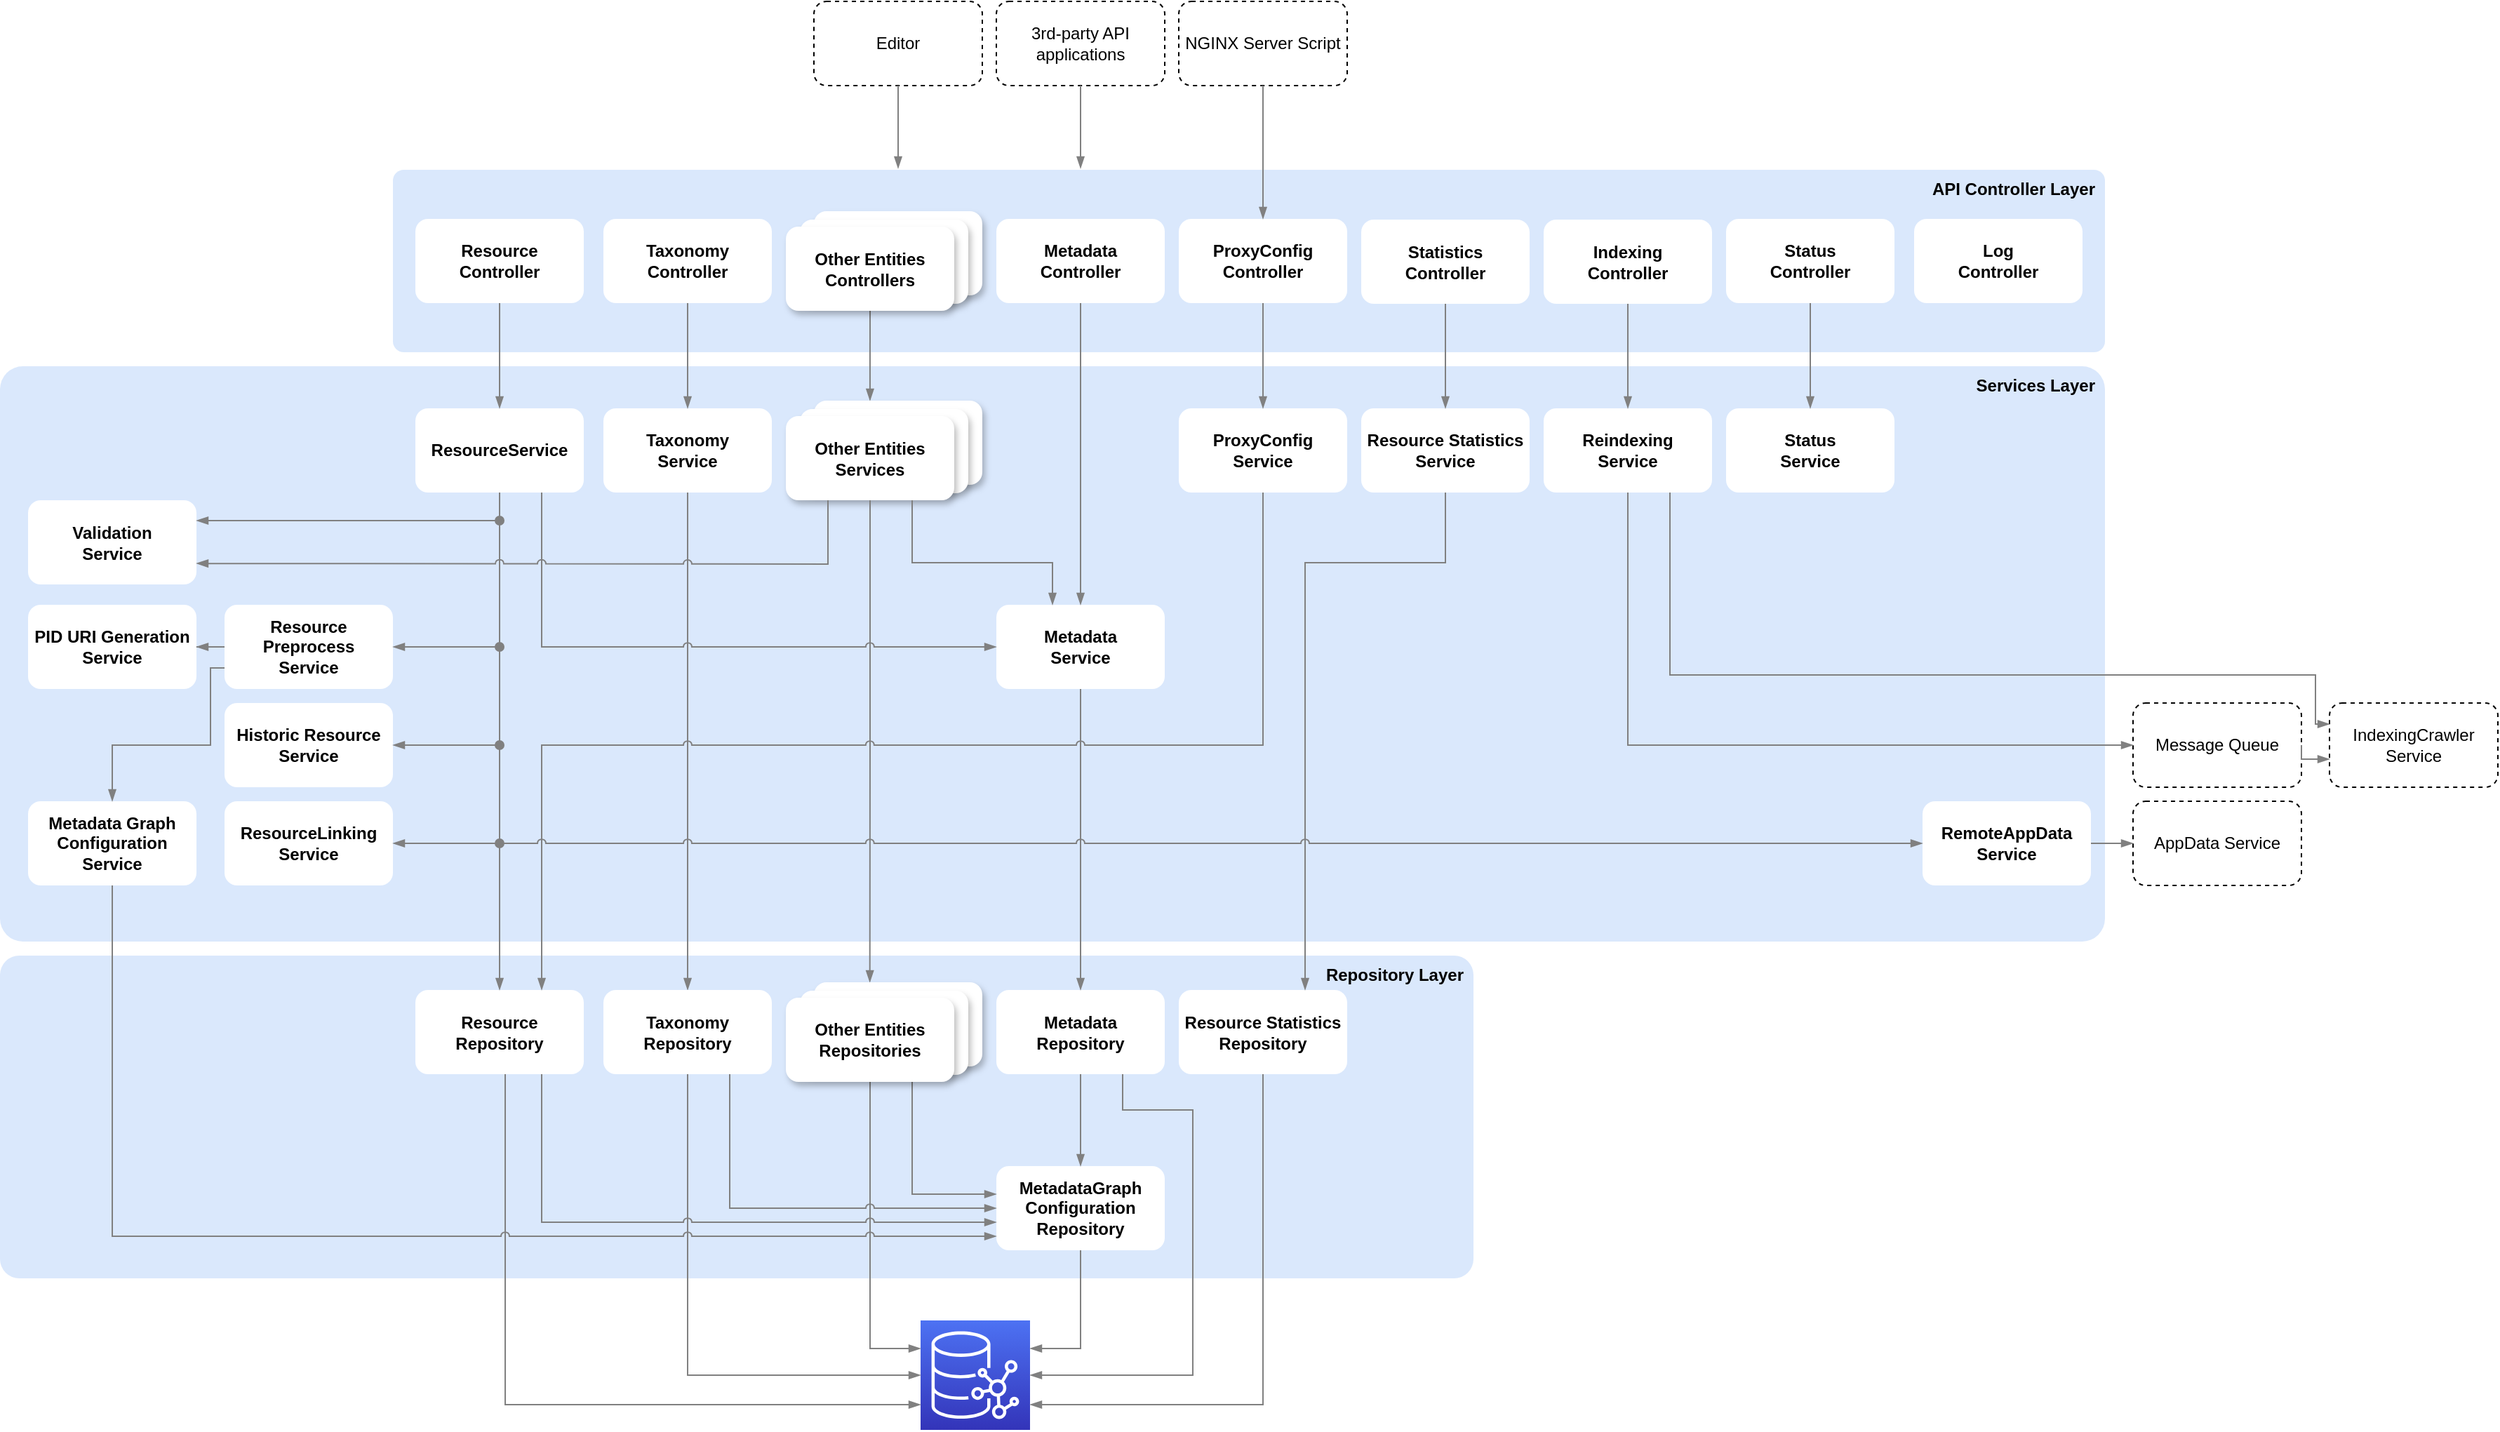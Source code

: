 <mxfile version="13.6.2" type="device"><diagram id="W5gxBKuNM4uRtxDOSXgU" name="Page-1"><mxGraphModel dx="2766" dy="626" grid="1" gridSize="10" guides="1" tooltips="1" connect="1" arrows="1" fold="1" page="1" pageScale="1" pageWidth="827" pageHeight="1169" math="0" shadow="0"><root><mxCell id="0"/><mxCell id="1" parent="0"/><mxCell id="wHxQWrBzP6xjfhHaAybc-32" value="Repository Layer" style="rounded=1;whiteSpace=wrap;html=1;arcSize=6;verticalAlign=top;align=right;spacingRight=5;fontStyle=1;fillColor=#dae8fc;strokeColor=none;" parent="1" vertex="1"><mxGeometry x="-1160" y="880" width="1050" height="230" as="geometry"/></mxCell><mxCell id="wHxQWrBzP6xjfhHaAybc-31" value="Services Layer" style="rounded=1;whiteSpace=wrap;html=1;arcSize=4;imageHeight=24;imageAspect=1;verticalAlign=top;align=right;spacingRight=5;fillColor=#dae8fc;strokeColor=none;fontStyle=1" parent="1" vertex="1"><mxGeometry x="-1160" y="460" width="1500" height="410" as="geometry"/></mxCell><mxCell id="uwGrPCqxkKltW4XEVZ5u-55" value="" style="edgeStyle=orthogonalEdgeStyle;rounded=0;orthogonalLoop=1;jettySize=auto;html=1;fontStyle=1;strokeColor=#808080;endArrow=blockThin;endFill=1;" parent="1" source="FaNQjEGcbu8Y-iy-NdNB-18" target="uwGrPCqxkKltW4XEVZ5u-48" edge="1"><mxGeometry relative="1" as="geometry"><mxPoint x="-660" y="425" as="sourcePoint"/><mxPoint x="-660" y="500" as="targetPoint"/></mxGeometry></mxCell><mxCell id="wHxQWrBzP6xjfhHaAybc-35" value="API Controller Layer" style="rounded=1;whiteSpace=wrap;html=1;arcSize=6;align=right;horizontal=1;labelPosition=center;verticalLabelPosition=middle;verticalAlign=top;spacingRight=5;strokeWidth=1;perimeterSpacing=1;fontStyle=1;fillColor=#dae8fc;strokeColor=none;" parent="1" vertex="1"><mxGeometry x="-880" y="320" width="1220" height="130" as="geometry"/></mxCell><mxCell id="b9Im2QqVBIbQ3a5Oq_5m-15" value="" style="edgeStyle=orthogonalEdgeStyle;rounded=0;orthogonalLoop=1;jettySize=auto;html=1;fontStyle=1;strokeColor=#808080;endArrow=blockThin;endFill=1;exitX=0.5;exitY=1;exitDx=0;exitDy=0;entryX=0.333;entryY=0;entryDx=0;entryDy=0;entryPerimeter=0;" parent="1" source="wHxQWrBzP6xjfhHaAybc-1" target="FaNQjEGcbu8Y-iy-NdNB-15" edge="1"><mxGeometry relative="1" as="geometry"><mxPoint x="-220" y="690" as="sourcePoint"/><mxPoint x="-670" y="480" as="targetPoint"/></mxGeometry></mxCell><mxCell id="b9Im2QqVBIbQ3a5Oq_5m-23" value="Resource&lt;br&gt;Repository" style="rounded=1;whiteSpace=wrap;html=1;fontStyle=1;strokeColor=none;" parent="1" vertex="1"><mxGeometry x="-864" y="904.5" width="120" height="60" as="geometry"/></mxCell><mxCell id="YPfA8GFhaUK3j0f9zXVu-3" value="IndexingCrawler&lt;br&gt;Service" style="rounded=1;whiteSpace=wrap;html=1;dashed=1;" parent="1" vertex="1"><mxGeometry x="500" y="700" width="120" height="60" as="geometry"/></mxCell><mxCell id="SKHVS77sl37JBuQUtSxr-8" value="Metadata&lt;br&gt;Repository" style="rounded=1;whiteSpace=wrap;html=1;fontStyle=1;strokeColor=none;" parent="1" vertex="1"><mxGeometry x="-450" y="904.5" width="120" height="60" as="geometry"/></mxCell><mxCell id="SKHVS77sl37JBuQUtSxr-9" value="MetadataGraph&lt;br&gt;Configuration&lt;br&gt;Repository" style="rounded=1;whiteSpace=wrap;html=1;fontStyle=1;strokeColor=none;" parent="1" vertex="1"><mxGeometry x="-450" y="1030" width="120" height="60" as="geometry"/></mxCell><mxCell id="SKHVS77sl37JBuQUtSxr-12" value="" style="outlineConnect=0;fontColor=#232F3E;gradientColor=#4D72F3;gradientDirection=north;fillColor=#3334B9;strokeColor=#ffffff;dashed=0;verticalLabelPosition=bottom;verticalAlign=top;align=center;html=1;fontSize=12;fontStyle=0;aspect=fixed;shape=mxgraph.aws4.resourceIcon;resIcon=mxgraph.aws4.neptune;" parent="1" vertex="1"><mxGeometry x="-504" y="1140" width="78" height="78" as="geometry"/></mxCell><mxCell id="SKHVS77sl37JBuQUtSxr-24" value="Message Queue" style="rounded=1;whiteSpace=wrap;html=1;dashed=1;" parent="1" vertex="1"><mxGeometry x="360" y="700" width="120" height="60" as="geometry"/></mxCell><mxCell id="FaNQjEGcbu8Y-iy-NdNB-8" value="Log&lt;br&gt;Controller" style="rounded=1;whiteSpace=wrap;html=1;fontStyle=1;strokeColor=none;" parent="1" vertex="1"><mxGeometry x="204" y="355" width="120" height="60" as="geometry"/></mxCell><mxCell id="FaNQjEGcbu8Y-iy-NdNB-9" value="Metadata&lt;br&gt;Controller" style="rounded=1;whiteSpace=wrap;html=1;fontStyle=1;strokeColor=none;" parent="1" vertex="1"><mxGeometry x="-450" y="355" width="120" height="60" as="geometry"/></mxCell><mxCell id="FaNQjEGcbu8Y-iy-NdNB-10" value="ProxyConfig&lt;br&gt;Controller" style="rounded=1;whiteSpace=wrap;html=1;fontStyle=1;strokeColor=none;" parent="1" vertex="1"><mxGeometry x="-320" y="355" width="120" height="60" as="geometry"/></mxCell><mxCell id="FaNQjEGcbu8Y-iy-NdNB-11" value="Statistics&lt;br&gt;Controller" style="rounded=1;whiteSpace=wrap;html=1;fontStyle=1;strokeColor=none;" parent="1" vertex="1"><mxGeometry x="-190" y="355.5" width="120" height="60" as="geometry"/></mxCell><mxCell id="FaNQjEGcbu8Y-iy-NdNB-12" value="Status&lt;br&gt;Controller" style="rounded=1;whiteSpace=wrap;html=1;fontStyle=1;strokeColor=none;" parent="1" vertex="1"><mxGeometry x="70" y="355" width="120" height="60" as="geometry"/></mxCell><mxCell id="FaNQjEGcbu8Y-iy-NdNB-13" value="Taxonomy&lt;br&gt;Controller" style="rounded=1;whiteSpace=wrap;html=1;fontStyle=1;strokeColor=none;" parent="1" vertex="1"><mxGeometry x="-730" y="355" width="120" height="60" as="geometry"/></mxCell><mxCell id="FaNQjEGcbu8Y-iy-NdNB-18" value="Taxonomy&lt;br&gt;Service" style="rounded=1;whiteSpace=wrap;html=1;fontStyle=1;strokeColor=none;" parent="1" vertex="1"><mxGeometry x="-730" y="490" width="120" height="60" as="geometry"/></mxCell><mxCell id="FaNQjEGcbu8Y-iy-NdNB-19" value="Metadata&lt;br&gt;Service" style="rounded=1;whiteSpace=wrap;html=1;fontStyle=1;strokeColor=none;" parent="1" vertex="1"><mxGeometry x="-450" y="630" width="120" height="60" as="geometry"/></mxCell><mxCell id="FaNQjEGcbu8Y-iy-NdNB-22" value="" style="group;shadow=1;strokeColor=none;comic=0;" parent="1" vertex="1" connectable="0"><mxGeometry x="-600" y="484.5" width="140" height="71" as="geometry"/></mxCell><mxCell id="FaNQjEGcbu8Y-iy-NdNB-15" value="" style="rounded=1;whiteSpace=wrap;html=1;strokeColor=none;fontStyle=1;shadow=1;" parent="FaNQjEGcbu8Y-iy-NdNB-22" vertex="1"><mxGeometry x="20" width="120" height="60" as="geometry"/></mxCell><mxCell id="FaNQjEGcbu8Y-iy-NdNB-16" value="" style="rounded=1;whiteSpace=wrap;html=1;strokeColor=none;fontStyle=1;shadow=1;" parent="FaNQjEGcbu8Y-iy-NdNB-22" vertex="1"><mxGeometry x="10" y="6" width="120" height="60" as="geometry"/></mxCell><mxCell id="FaNQjEGcbu8Y-iy-NdNB-17" value="Other Entities&lt;br&gt;Services" style="rounded=1;whiteSpace=wrap;html=1;strokeColor=none;fontStyle=1;shadow=1;" parent="FaNQjEGcbu8Y-iy-NdNB-22" vertex="1"><mxGeometry y="11" width="120" height="60" as="geometry"/></mxCell><mxCell id="FaNQjEGcbu8Y-iy-NdNB-24" value="ProxyConfig&lt;br&gt;Service" style="rounded=1;whiteSpace=wrap;html=1;fontStyle=1;strokeColor=none;" parent="1" vertex="1"><mxGeometry x="-320" y="490" width="120" height="60" as="geometry"/></mxCell><mxCell id="FaNQjEGcbu8Y-iy-NdNB-25" value="Reindexing&lt;br&gt;Service" style="rounded=1;whiteSpace=wrap;html=1;fontStyle=1;strokeColor=none;" parent="1" vertex="1"><mxGeometry x="-60" y="490" width="120" height="60" as="geometry"/></mxCell><mxCell id="FaNQjEGcbu8Y-iy-NdNB-26" value="Status&lt;br&gt;Service" style="rounded=1;whiteSpace=wrap;html=1;fontStyle=1;strokeColor=none;" parent="1" vertex="1"><mxGeometry x="70" y="490" width="120" height="60" as="geometry"/></mxCell><mxCell id="FaNQjEGcbu8Y-iy-NdNB-27" value="PID URI Generation&lt;br&gt;Service" style="rounded=1;whiteSpace=wrap;html=1;fontStyle=1;strokeColor=none;" parent="1" vertex="1"><mxGeometry x="-1140" y="630" width="120" height="60" as="geometry"/></mxCell><mxCell id="FaNQjEGcbu8Y-iy-NdNB-30" value="RemoteAppData&lt;br&gt;Service" style="rounded=1;whiteSpace=wrap;html=1;fontStyle=1;strokeColor=none;" parent="1" vertex="1"><mxGeometry x="210" y="770" width="120" height="60" as="geometry"/></mxCell><mxCell id="FaNQjEGcbu8Y-iy-NdNB-31" value="Validation&lt;br&gt;Service" style="rounded=1;whiteSpace=wrap;html=1;fontStyle=1;strokeColor=none;" parent="1" vertex="1"><mxGeometry x="-1140" y="555.5" width="120" height="60" as="geometry"/></mxCell><mxCell id="FaNQjEGcbu8Y-iy-NdNB-32" value="ResourceLinking&lt;br&gt;Service" style="rounded=1;whiteSpace=wrap;html=1;fontStyle=1;strokeColor=none;" parent="1" vertex="1"><mxGeometry x="-1000" y="770" width="120" height="60" as="geometry"/></mxCell><mxCell id="FaNQjEGcbu8Y-iy-NdNB-33" value="Resource Statistics Service" style="rounded=1;whiteSpace=wrap;html=1;fontStyle=1;strokeColor=none;" parent="1" vertex="1"><mxGeometry x="-190" y="490" width="120" height="60" as="geometry"/></mxCell><mxCell id="FaNQjEGcbu8Y-iy-NdNB-34" value="Resource&lt;br&gt;Controller" style="rounded=1;whiteSpace=wrap;html=1;fontStyle=1;strokeColor=none;" parent="1" vertex="1"><mxGeometry x="-864" y="355" width="120" height="60" as="geometry"/></mxCell><mxCell id="FaNQjEGcbu8Y-iy-NdNB-35" value="ResourceService" style="rounded=1;whiteSpace=wrap;html=1;fontStyle=1;strokeColor=none;" parent="1" vertex="1"><mxGeometry x="-864" y="490" width="120" height="60" as="geometry"/></mxCell><mxCell id="FaNQjEGcbu8Y-iy-NdNB-36" value="Historic Resource&lt;br&gt;Service" style="rounded=1;whiteSpace=wrap;html=1;fontStyle=1;strokeColor=none;" parent="1" vertex="1"><mxGeometry x="-1000" y="700" width="120" height="60" as="geometry"/></mxCell><mxCell id="FaNQjEGcbu8Y-iy-NdNB-37" value="Metadata Graph Configuration Service" style="rounded=1;whiteSpace=wrap;html=1;fontStyle=1;strokeColor=none;" parent="1" vertex="1"><mxGeometry x="-1140" y="770" width="120" height="60" as="geometry"/></mxCell><mxCell id="uwGrPCqxkKltW4XEVZ5u-1" value="Resource Preprocess&lt;br&gt;Service" style="rounded=1;whiteSpace=wrap;html=1;fontStyle=1;strokeColor=none;" parent="1" vertex="1"><mxGeometry x="-1000" y="630" width="120" height="60" as="geometry"/></mxCell><mxCell id="uwGrPCqxkKltW4XEVZ5u-8" value="Resource Statistics Repository" style="rounded=1;whiteSpace=wrap;html=1;fontStyle=1;strokeColor=none;" parent="1" vertex="1"><mxGeometry x="-320" y="904.5" width="120" height="60" as="geometry"/></mxCell><mxCell id="uwGrPCqxkKltW4XEVZ5u-12" value="" style="edgeStyle=orthogonalEdgeStyle;rounded=0;orthogonalLoop=1;jettySize=auto;html=1;fontStyle=1;strokeColor=#808080;endArrow=blockThin;endFill=1;exitX=0.5;exitY=1;exitDx=0;exitDy=0;entryX=0.332;entryY=0;entryDx=0;entryDy=0;entryPerimeter=0;" parent="1" source="FaNQjEGcbu8Y-iy-NdNB-17" target="uwGrPCqxkKltW4XEVZ5u-5" edge="1"><mxGeometry relative="1" as="geometry"><mxPoint x="-520" y="440.5" as="sourcePoint"/><mxPoint x="-540" y="890" as="targetPoint"/></mxGeometry></mxCell><mxCell id="uwGrPCqxkKltW4XEVZ5u-13" value="3rd-party API applications" style="rounded=1;whiteSpace=wrap;html=1;dashed=1;" parent="1" vertex="1"><mxGeometry x="-450" y="200" width="120" height="60" as="geometry"/></mxCell><mxCell id="uwGrPCqxkKltW4XEVZ5u-15" value="" style="edgeStyle=orthogonalEdgeStyle;rounded=0;orthogonalLoop=1;jettySize=auto;html=1;fontStyle=1;strokeColor=#808080;endArrow=blockThin;endFill=1;" parent="1" source="FaNQjEGcbu8Y-iy-NdNB-9" target="FaNQjEGcbu8Y-iy-NdNB-19" edge="1"><mxGeometry relative="1" as="geometry"><mxPoint x="-260" y="270.0" as="sourcePoint"/><mxPoint x="-260" y="329" as="targetPoint"/></mxGeometry></mxCell><mxCell id="uwGrPCqxkKltW4XEVZ5u-16" value="" style="edgeStyle=orthogonalEdgeStyle;rounded=0;orthogonalLoop=1;jettySize=auto;html=1;fontStyle=1;strokeColor=#808080;endArrow=blockThin;endFill=1;" parent="1" source="FaNQjEGcbu8Y-iy-NdNB-10" target="FaNQjEGcbu8Y-iy-NdNB-24" edge="1"><mxGeometry relative="1" as="geometry"><mxPoint x="-250" y="280.0" as="sourcePoint"/><mxPoint x="-250" y="339" as="targetPoint"/></mxGeometry></mxCell><mxCell id="uwGrPCqxkKltW4XEVZ5u-19" value="" style="edgeStyle=orthogonalEdgeStyle;rounded=0;orthogonalLoop=1;jettySize=auto;html=1;fontStyle=1;strokeColor=#808080;endArrow=blockThin;endFill=1;" parent="1" source="FaNQjEGcbu8Y-iy-NdNB-19" target="SKHVS77sl37JBuQUtSxr-8" edge="1"><mxGeometry relative="1" as="geometry"><mxPoint x="-380" y="425.0" as="sourcePoint"/><mxPoint x="-380" y="670.0" as="targetPoint"/></mxGeometry></mxCell><mxCell id="uwGrPCqxkKltW4XEVZ5u-20" value="AppData Service" style="rounded=1;whiteSpace=wrap;html=1;dashed=1;" parent="1" vertex="1"><mxGeometry x="360" y="770" width="120" height="60" as="geometry"/></mxCell><mxCell id="uwGrPCqxkKltW4XEVZ5u-21" value="" style="edgeStyle=orthogonalEdgeStyle;rounded=0;orthogonalLoop=1;jettySize=auto;html=1;fontStyle=1;strokeColor=#808080;endArrow=blockThin;endFill=1;startArrow=oval;startFill=1;" parent="1" target="uwGrPCqxkKltW4XEVZ5u-1" edge="1"><mxGeometry relative="1" as="geometry"><mxPoint x="-804" y="660" as="sourcePoint"/><mxPoint x="-660" y="670" as="targetPoint"/><Array as="points"><mxPoint x="-804" y="660"/></Array></mxGeometry></mxCell><mxCell id="uwGrPCqxkKltW4XEVZ5u-22" value="" style="edgeStyle=orthogonalEdgeStyle;rounded=0;orthogonalLoop=1;jettySize=auto;html=1;fontStyle=1;strokeColor=#808080;endArrow=blockThin;endFill=1;startArrow=oval;startFill=1;" parent="1" target="FaNQjEGcbu8Y-iy-NdNB-36" edge="1"><mxGeometry relative="1" as="geometry"><mxPoint x="-804" y="730" as="sourcePoint"/><mxPoint x="-870" y="605" as="targetPoint"/><Array as="points"><mxPoint x="-804" y="730"/></Array></mxGeometry></mxCell><mxCell id="uwGrPCqxkKltW4XEVZ5u-23" value="" style="edgeStyle=orthogonalEdgeStyle;rounded=0;orthogonalLoop=1;jettySize=auto;html=1;fontStyle=1;strokeColor=#808080;endArrow=blockThin;endFill=1;exitX=0.5;exitY=1;exitDx=0;exitDy=0;" parent="1" source="FaNQjEGcbu8Y-iy-NdNB-35" target="FaNQjEGcbu8Y-iy-NdNB-32" edge="1"><mxGeometry relative="1" as="geometry"><mxPoint x="-784" y="570" as="sourcePoint"/><mxPoint x="-860" y="615" as="targetPoint"/><Array as="points"><mxPoint x="-804" y="800"/></Array></mxGeometry></mxCell><mxCell id="uwGrPCqxkKltW4XEVZ5u-25" value="" style="edgeStyle=orthogonalEdgeStyle;rounded=0;orthogonalLoop=1;jettySize=auto;html=1;fontStyle=1;strokeColor=#808080;endArrow=blockThin;endFill=1;entryX=1;entryY=0.5;entryDx=0;entryDy=0;" parent="1" source="uwGrPCqxkKltW4XEVZ5u-1" target="FaNQjEGcbu8Y-iy-NdNB-27" edge="1"><mxGeometry relative="1" as="geometry"><mxPoint x="-794" y="560" as="sourcePoint"/><mxPoint x="-870" y="760" as="targetPoint"/><Array as="points"/></mxGeometry></mxCell><mxCell id="uwGrPCqxkKltW4XEVZ5u-27" value="" style="edgeStyle=orthogonalEdgeStyle;rounded=0;orthogonalLoop=1;jettySize=auto;html=1;fontStyle=1;strokeColor=#808080;endArrow=blockThin;endFill=1;startArrow=oval;startFill=1;" parent="1" edge="1"><mxGeometry relative="1" as="geometry"><mxPoint x="-804" y="570" as="sourcePoint"/><mxPoint x="-1020" y="570" as="targetPoint"/><Array as="points"><mxPoint x="-804" y="570"/></Array></mxGeometry></mxCell><mxCell id="uwGrPCqxkKltW4XEVZ5u-18" value="" style="edgeStyle=orthogonalEdgeStyle;rounded=0;orthogonalLoop=1;jettySize=auto;html=1;fontStyle=1;strokeColor=#808080;endArrow=blockThin;endFill=1;jumpStyle=arc;jumpSize=5;exitX=0;exitY=0.75;exitDx=0;exitDy=0;" parent="1" source="uwGrPCqxkKltW4XEVZ5u-1" target="FaNQjEGcbu8Y-iy-NdNB-37" edge="1"><mxGeometry relative="1" as="geometry"><mxPoint x="-380" y="425.0" as="sourcePoint"/><mxPoint x="-380" y="670.0" as="targetPoint"/><Array as="points"><mxPoint x="-1010" y="675"/><mxPoint x="-1010" y="730"/></Array></mxGeometry></mxCell><mxCell id="uwGrPCqxkKltW4XEVZ5u-30" value="" style="edgeStyle=orthogonalEdgeStyle;rounded=0;orthogonalLoop=1;jettySize=auto;html=1;fontStyle=1;strokeColor=#808080;endArrow=blockThin;endFill=1;jumpStyle=arc;exitX=0.75;exitY=1;exitDx=0;exitDy=0;" parent="1" source="uwGrPCqxkKltW4XEVZ5u-7" target="SKHVS77sl37JBuQUtSxr-9" edge="1"><mxGeometry relative="1" as="geometry"><mxPoint x="-660" y="730" as="sourcePoint"/><mxPoint x="-494" y="1055" as="targetPoint"/><Array as="points"><mxPoint x="-510" y="1050"/></Array></mxGeometry></mxCell><mxCell id="uwGrPCqxkKltW4XEVZ5u-32" value="" style="edgeStyle=orthogonalEdgeStyle;rounded=0;orthogonalLoop=1;jettySize=auto;html=1;fontStyle=1;strokeColor=#808080;endArrow=blockThin;endFill=1;jumpStyle=arc;entryX=0.5;entryY=0;entryDx=0;entryDy=0;exitX=0.5;exitY=1;exitDx=0;exitDy=0;" parent="1" source="SKHVS77sl37JBuQUtSxr-8" target="SKHVS77sl37JBuQUtSxr-9" edge="1"><mxGeometry relative="1" as="geometry"><mxPoint x="-530" y="980" as="sourcePoint"/><mxPoint x="-494" y="1055" as="targetPoint"/><Array as="points"><mxPoint x="-390" y="980"/><mxPoint x="-390" y="980"/></Array></mxGeometry></mxCell><mxCell id="uwGrPCqxkKltW4XEVZ5u-33" value="" style="edgeStyle=orthogonalEdgeStyle;rounded=0;orthogonalLoop=1;jettySize=auto;html=1;fontStyle=1;strokeColor=#808080;endArrow=blockThin;endFill=1;jumpStyle=none;entryX=0.5;entryY=0;entryDx=0;entryDy=0;" parent="1" target="b9Im2QqVBIbQ3a5Oq_5m-23" edge="1"><mxGeometry relative="1" as="geometry"><mxPoint x="-804" y="800" as="sourcePoint"/><mxPoint x="-494" y="1070" as="targetPoint"/><Array as="points"><mxPoint x="-804" y="810"/><mxPoint x="-804" y="810"/></Array></mxGeometry></mxCell><mxCell id="uwGrPCqxkKltW4XEVZ5u-35" value="" style="edgeStyle=orthogonalEdgeStyle;rounded=0;orthogonalLoop=1;jettySize=auto;html=1;fontStyle=1;strokeColor=#808080;endArrow=blockThin;endFill=1;exitX=0.5;exitY=1;exitDx=0;exitDy=0;entryX=0;entryY=0.5;entryDx=0;entryDy=0;" parent="1" source="FaNQjEGcbu8Y-iy-NdNB-25" target="SKHVS77sl37JBuQUtSxr-24" edge="1"><mxGeometry relative="1" as="geometry"><mxPoint x="-380" y="425" as="sourcePoint"/><mxPoint x="-380" y="670" as="targetPoint"/></mxGeometry></mxCell><mxCell id="uwGrPCqxkKltW4XEVZ5u-36" value="" style="edgeStyle=orthogonalEdgeStyle;rounded=0;orthogonalLoop=1;jettySize=auto;html=1;fontStyle=1;strokeColor=#808080;endArrow=blockThin;endFill=1;exitX=0.75;exitY=1;exitDx=0;exitDy=0;entryX=0;entryY=0.25;entryDx=0;entryDy=0;" parent="1" source="FaNQjEGcbu8Y-iy-NdNB-25" target="YPfA8GFhaUK3j0f9zXVu-3" edge="1"><mxGeometry relative="1" as="geometry"><mxPoint x="-370" y="435" as="sourcePoint"/><mxPoint x="-370" y="680" as="targetPoint"/><Array as="points"><mxPoint x="30" y="680"/><mxPoint x="490" y="680"/><mxPoint x="490" y="715"/></Array></mxGeometry></mxCell><mxCell id="uwGrPCqxkKltW4XEVZ5u-37" value="" style="edgeStyle=orthogonalEdgeStyle;rounded=0;orthogonalLoop=1;jettySize=auto;html=1;fontStyle=1;strokeColor=#808080;endArrow=blockThin;endFill=1;exitX=1;exitY=0.5;exitDx=0;exitDy=0;" parent="1" source="SKHVS77sl37JBuQUtSxr-24" target="YPfA8GFhaUK3j0f9zXVu-3" edge="1"><mxGeometry relative="1" as="geometry"><mxPoint x="-120" y="560.0" as="sourcePoint"/><mxPoint x="390" y="760" as="targetPoint"/><Array as="points"><mxPoint x="500" y="740"/></Array></mxGeometry></mxCell><mxCell id="uwGrPCqxkKltW4XEVZ5u-38" value="" style="edgeStyle=orthogonalEdgeStyle;rounded=0;orthogonalLoop=1;jettySize=auto;html=1;fontStyle=1;strokeColor=#808080;endArrow=blockThin;endFill=1;exitX=1;exitY=0.5;exitDx=0;exitDy=0;" parent="1" source="FaNQjEGcbu8Y-iy-NdNB-30" target="uwGrPCqxkKltW4XEVZ5u-20" edge="1"><mxGeometry relative="1" as="geometry"><mxPoint x="510" y="760" as="sourcePoint"/><mxPoint x="570" y="760" as="targetPoint"/></mxGeometry></mxCell><mxCell id="uwGrPCqxkKltW4XEVZ5u-40" value="" style="edgeStyle=orthogonalEdgeStyle;rounded=0;orthogonalLoop=1;jettySize=auto;html=1;fontStyle=1;strokeColor=#808080;endArrow=blockThin;endFill=1;exitX=0.75;exitY=1;exitDx=0;exitDy=0;" parent="1" source="FaNQjEGcbu8Y-iy-NdNB-17" edge="1"><mxGeometry relative="1" as="geometry"><mxPoint x="-380" y="425" as="sourcePoint"/><mxPoint x="-410" y="630" as="targetPoint"/><Array as="points"><mxPoint x="-510" y="600"/><mxPoint x="-410" y="600"/></Array></mxGeometry></mxCell><mxCell id="uwGrPCqxkKltW4XEVZ5u-41" value="" style="edgeStyle=orthogonalEdgeStyle;rounded=0;orthogonalLoop=1;jettySize=auto;html=1;fontStyle=1;strokeColor=#808080;endArrow=blockThin;endFill=1;exitX=0.75;exitY=1;exitDx=0;exitDy=0;jumpStyle=arc;" parent="1" source="FaNQjEGcbu8Y-iy-NdNB-35" target="FaNQjEGcbu8Y-iy-NdNB-19" edge="1"><mxGeometry relative="1" as="geometry"><mxPoint x="-500" y="565.5" as="sourcePoint"/><mxPoint x="-430" y="650" as="targetPoint"/><Array as="points"><mxPoint x="-774" y="660"/></Array></mxGeometry></mxCell><mxCell id="uwGrPCqxkKltW4XEVZ5u-42" value="" style="edgeStyle=orthogonalEdgeStyle;rounded=0;orthogonalLoop=1;jettySize=auto;html=1;fontStyle=1;strokeColor=#808080;endArrow=blockThin;endFill=1;" parent="1" source="FaNQjEGcbu8Y-iy-NdNB-7" target="FaNQjEGcbu8Y-iy-NdNB-25" edge="1"><mxGeometry relative="1" as="geometry"><mxPoint x="-250" y="425.0" as="sourcePoint"/><mxPoint x="-250" y="500.0" as="targetPoint"/></mxGeometry></mxCell><mxCell id="uwGrPCqxkKltW4XEVZ5u-43" value="" style="edgeStyle=orthogonalEdgeStyle;rounded=0;orthogonalLoop=1;jettySize=auto;html=1;fontStyle=1;strokeColor=#808080;endArrow=blockThin;endFill=1;" parent="1" source="FaNQjEGcbu8Y-iy-NdNB-11" target="FaNQjEGcbu8Y-iy-NdNB-33" edge="1"><mxGeometry relative="1" as="geometry"><mxPoint x="-240" y="435.0" as="sourcePoint"/><mxPoint x="-240" y="510.0" as="targetPoint"/><Array as="points"/></mxGeometry></mxCell><mxCell id="uwGrPCqxkKltW4XEVZ5u-44" value="" style="edgeStyle=orthogonalEdgeStyle;rounded=0;orthogonalLoop=1;jettySize=auto;html=1;fontStyle=1;strokeColor=#808080;endArrow=blockThin;endFill=1;" parent="1" source="FaNQjEGcbu8Y-iy-NdNB-12" target="FaNQjEGcbu8Y-iy-NdNB-26" edge="1"><mxGeometry relative="1" as="geometry"><mxPoint x="-230" y="445.0" as="sourcePoint"/><mxPoint x="-230" y="520.0" as="targetPoint"/><Array as="points"/></mxGeometry></mxCell><mxCell id="uwGrPCqxkKltW4XEVZ5u-46" value="" style="edgeStyle=orthogonalEdgeStyle;rounded=0;orthogonalLoop=1;jettySize=auto;html=1;fontStyle=1;strokeColor=#808080;endArrow=blockThin;endFill=1;" parent="1" source="FaNQjEGcbu8Y-iy-NdNB-34" target="FaNQjEGcbu8Y-iy-NdNB-35" edge="1"><mxGeometry relative="1" as="geometry"><mxPoint x="-530" y="430.5" as="sourcePoint"/><mxPoint x="-530.04" y="494.5" as="targetPoint"/></mxGeometry></mxCell><mxCell id="uwGrPCqxkKltW4XEVZ5u-47" value="" style="edgeStyle=orthogonalEdgeStyle;rounded=0;orthogonalLoop=1;jettySize=auto;html=1;fontStyle=1;strokeColor=#808080;endArrow=blockThin;endFill=1;" parent="1" source="FaNQjEGcbu8Y-iy-NdNB-13" target="FaNQjEGcbu8Y-iy-NdNB-18" edge="1"><mxGeometry relative="1" as="geometry"><mxPoint x="-520" y="440.5" as="sourcePoint"/><mxPoint x="-520.04" y="504.5" as="targetPoint"/></mxGeometry></mxCell><mxCell id="uwGrPCqxkKltW4XEVZ5u-48" value="Taxonomy&lt;br&gt;Repository" style="rounded=1;whiteSpace=wrap;html=1;fontStyle=1;strokeColor=none;" parent="1" vertex="1"><mxGeometry x="-730" y="904.5" width="120" height="60" as="geometry"/></mxCell><mxCell id="uwGrPCqxkKltW4XEVZ5u-51" value="" style="edgeStyle=orthogonalEdgeStyle;rounded=0;orthogonalLoop=1;jettySize=auto;html=1;fontStyle=1;strokeColor=#808080;endArrow=blockThin;endFill=1;exitX=0.25;exitY=1;exitDx=0;exitDy=0;entryX=1;entryY=0.75;entryDx=0;entryDy=0;jumpStyle=arc;" parent="1" source="FaNQjEGcbu8Y-iy-NdNB-17" target="FaNQjEGcbu8Y-iy-NdNB-31" edge="1"><mxGeometry relative="1" as="geometry"><mxPoint x="-794.0" y="560" as="sourcePoint"/><mxPoint x="-1080" y="565.5" as="targetPoint"/><Array as="points"><mxPoint x="-570" y="601"/><mxPoint x="-970" y="601"/></Array></mxGeometry></mxCell><mxCell id="uwGrPCqxkKltW4XEVZ5u-54" value="" style="edgeStyle=orthogonalEdgeStyle;rounded=0;orthogonalLoop=1;jettySize=auto;html=1;fontStyle=1;strokeColor=#808080;endArrow=blockThin;endFill=1;exitX=0.5;exitY=1;exitDx=0;exitDy=0;jumpStyle=arc;" parent="1" source="FaNQjEGcbu8Y-iy-NdNB-33" target="uwGrPCqxkKltW4XEVZ5u-8" edge="1"><mxGeometry relative="1" as="geometry"><mxPoint x="10" y="425" as="sourcePoint"/><mxPoint x="10" y="500" as="targetPoint"/><Array as="points"><mxPoint x="-130" y="600"/><mxPoint x="-230" y="600"/></Array></mxGeometry></mxCell><mxCell id="uwGrPCqxkKltW4XEVZ5u-57" value="NGINX Server Script" style="rounded=1;whiteSpace=wrap;html=1;dashed=1;" parent="1" vertex="1"><mxGeometry x="-320" y="200" width="120" height="60" as="geometry"/></mxCell><mxCell id="uwGrPCqxkKltW4XEVZ5u-59" value="" style="edgeStyle=orthogonalEdgeStyle;rounded=0;orthogonalLoop=1;jettySize=auto;html=1;fontStyle=1;strokeColor=#808080;endArrow=blockThin;endFill=1;" parent="1" source="uwGrPCqxkKltW4XEVZ5u-57" target="FaNQjEGcbu8Y-iy-NdNB-10" edge="1"><mxGeometry relative="1" as="geometry"><mxPoint x="-250" y="425" as="sourcePoint"/><mxPoint x="-250" y="500" as="targetPoint"/></mxGeometry></mxCell><mxCell id="uwGrPCqxkKltW4XEVZ5u-60" value="" style="edgeStyle=orthogonalEdgeStyle;rounded=0;orthogonalLoop=1;jettySize=auto;html=1;fontStyle=1;strokeColor=#808080;endArrow=blockThin;endFill=1;" parent="1" source="uwGrPCqxkKltW4XEVZ5u-13" target="wHxQWrBzP6xjfhHaAybc-35" edge="1"><mxGeometry relative="1" as="geometry"><mxPoint x="-250" y="270" as="sourcePoint"/><mxPoint x="-250" y="365" as="targetPoint"/><Array as="points"><mxPoint x="-390" y="310"/><mxPoint x="-390" y="310"/></Array></mxGeometry></mxCell><mxCell id="uwGrPCqxkKltW4XEVZ5u-61" value="" style="edgeStyle=orthogonalEdgeStyle;rounded=0;orthogonalLoop=1;jettySize=auto;html=1;fontStyle=1;strokeColor=#808080;endArrow=blockThin;endFill=1;jumpStyle=arc;" parent="1" source="b9Im2QqVBIbQ3a5Oq_5m-23" target="SKHVS77sl37JBuQUtSxr-12" edge="1"><mxGeometry relative="1" as="geometry"><mxPoint x="-630" y="974.5" as="sourcePoint"/><mxPoint x="-510" y="1200" as="targetPoint"/><Array as="points"><mxPoint x="-800" y="1200"/></Array></mxGeometry></mxCell><mxCell id="uwGrPCqxkKltW4XEVZ5u-62" value="" style="edgeStyle=orthogonalEdgeStyle;rounded=0;orthogonalLoop=1;jettySize=auto;html=1;fontStyle=1;strokeColor=#808080;endArrow=blockThin;endFill=1;jumpStyle=arc;exitX=0.5;exitY=1;exitDx=0;exitDy=0;" parent="1" source="uwGrPCqxkKltW4XEVZ5u-48" target="SKHVS77sl37JBuQUtSxr-12" edge="1"><mxGeometry relative="1" as="geometry"><mxPoint x="-620" y="984.5" as="sourcePoint"/><mxPoint x="-510" y="1240" as="targetPoint"/><Array as="points"><mxPoint x="-670" y="1179"/></Array></mxGeometry></mxCell><mxCell id="uwGrPCqxkKltW4XEVZ5u-63" value="" style="edgeStyle=orthogonalEdgeStyle;rounded=0;orthogonalLoop=1;jettySize=auto;html=1;fontStyle=1;strokeColor=#808080;endArrow=blockThin;endFill=1;jumpStyle=arc;exitX=0.5;exitY=1;exitDx=0;exitDy=0;" parent="1" source="uwGrPCqxkKltW4XEVZ5u-7" target="SKHVS77sl37JBuQUtSxr-12" edge="1"><mxGeometry relative="1" as="geometry"><mxPoint x="-610" y="994.5" as="sourcePoint"/><mxPoint x="-510" y="1160" as="targetPoint"/><Array as="points"><mxPoint x="-540" y="1160"/></Array></mxGeometry></mxCell><mxCell id="uwGrPCqxkKltW4XEVZ5u-64" value="" style="edgeStyle=orthogonalEdgeStyle;rounded=0;orthogonalLoop=1;jettySize=auto;html=1;fontStyle=1;strokeColor=#808080;endArrow=blockThin;endFill=1;jumpStyle=arc;exitX=0.5;exitY=1;exitDx=0;exitDy=0;" parent="1" source="uwGrPCqxkKltW4XEVZ5u-8" target="SKHVS77sl37JBuQUtSxr-12" edge="1"><mxGeometry relative="1" as="geometry"><mxPoint x="-600" y="1004.5" as="sourcePoint"/><mxPoint x="-420" y="1200" as="targetPoint"/><Array as="points"><mxPoint x="-260" y="1200"/></Array></mxGeometry></mxCell><mxCell id="uwGrPCqxkKltW4XEVZ5u-65" value="" style="edgeStyle=orthogonalEdgeStyle;rounded=0;orthogonalLoop=1;jettySize=auto;html=1;fontStyle=1;strokeColor=#808080;endArrow=blockThin;endFill=1;jumpStyle=arc;exitX=0.5;exitY=1;exitDx=0;exitDy=0;" parent="1" source="SKHVS77sl37JBuQUtSxr-9" target="SKHVS77sl37JBuQUtSxr-12" edge="1"><mxGeometry relative="1" as="geometry"><mxPoint x="-590" y="1014.5" as="sourcePoint"/><mxPoint x="-420" y="1160" as="targetPoint"/><Array as="points"><mxPoint x="-390" y="1160"/></Array></mxGeometry></mxCell><mxCell id="uwGrPCqxkKltW4XEVZ5u-66" value="" style="edgeStyle=orthogonalEdgeStyle;rounded=0;orthogonalLoop=1;jettySize=auto;html=1;fontStyle=1;strokeColor=#808080;endArrow=blockThin;endFill=1;jumpStyle=arc;exitX=0.75;exitY=1;exitDx=0;exitDy=0;" parent="1" source="SKHVS77sl37JBuQUtSxr-8" target="SKHVS77sl37JBuQUtSxr-12" edge="1"><mxGeometry relative="1" as="geometry"><mxPoint x="-580" y="1024.5" as="sourcePoint"/><mxPoint x="-390" y="1120" as="targetPoint"/><Array as="points"><mxPoint x="-360" y="990"/><mxPoint x="-310" y="990"/><mxPoint x="-310" y="1179"/></Array></mxGeometry></mxCell><mxCell id="uwGrPCqxkKltW4XEVZ5u-68" value="Editor" style="rounded=1;whiteSpace=wrap;html=1;dashed=1;" parent="1" vertex="1"><mxGeometry x="-580" y="200" width="120" height="60" as="geometry"/></mxCell><mxCell id="uwGrPCqxkKltW4XEVZ5u-69" value="" style="edgeStyle=orthogonalEdgeStyle;rounded=0;orthogonalLoop=1;jettySize=auto;html=1;fontStyle=1;strokeColor=#808080;endArrow=blockThin;endFill=1;" parent="1" source="uwGrPCqxkKltW4XEVZ5u-68" target="wHxQWrBzP6xjfhHaAybc-35" edge="1"><mxGeometry relative="1" as="geometry"><mxPoint x="-380" y="270.0" as="sourcePoint"/><mxPoint x="-380" y="329" as="targetPoint"/><Array as="points"><mxPoint x="-520" y="310"/><mxPoint x="-520" y="310"/></Array></mxGeometry></mxCell><mxCell id="FaNQjEGcbu8Y-iy-NdNB-7" value="Indexing&lt;br&gt;Controller" style="rounded=1;whiteSpace=wrap;html=1;fontStyle=1;strokeColor=none;" parent="1" vertex="1"><mxGeometry x="-60" y="355.5" width="120" height="60" as="geometry"/></mxCell><mxCell id="uwGrPCqxkKltW4XEVZ5u-34" value="" style="edgeStyle=orthogonalEdgeStyle;rounded=0;orthogonalLoop=1;jettySize=auto;html=1;fontStyle=1;strokeColor=#808080;endArrow=blockThin;endFill=1;exitX=0.5;exitY=1;exitDx=0;exitDy=0;entryX=0.75;entryY=0;entryDx=0;entryDy=0;jumpStyle=arc;" parent="1" source="FaNQjEGcbu8Y-iy-NdNB-24" target="b9Im2QqVBIbQ3a5Oq_5m-23" edge="1"><mxGeometry relative="1" as="geometry"><mxPoint x="-380" y="730" as="sourcePoint"/><mxPoint x="-380" y="914.5" as="targetPoint"/><Array as="points"><mxPoint x="-260" y="730"/><mxPoint x="-774" y="730"/></Array></mxGeometry></mxCell><mxCell id="uwGrPCqxkKltW4XEVZ5u-45" value="" style="edgeStyle=orthogonalEdgeStyle;rounded=0;orthogonalLoop=1;jettySize=auto;html=1;fontStyle=1;strokeColor=#808080;endArrow=blockThin;endFill=1;startArrow=oval;startFill=1;jumpStyle=arc;" parent="1" target="FaNQjEGcbu8Y-iy-NdNB-30" edge="1"><mxGeometry relative="1" as="geometry"><mxPoint x="-804" y="800" as="sourcePoint"/><mxPoint x="-220" y="530.0" as="targetPoint"/><Array as="points"><mxPoint x="-804" y="800"/></Array></mxGeometry></mxCell><mxCell id="uwGrPCqxkKltW4XEVZ5u-28" value="" style="edgeStyle=orthogonalEdgeStyle;rounded=0;orthogonalLoop=1;jettySize=auto;html=1;fontStyle=1;strokeColor=#808080;endArrow=blockThin;endFill=1;jumpStyle=arc;" parent="1" source="FaNQjEGcbu8Y-iy-NdNB-37" target="SKHVS77sl37JBuQUtSxr-9" edge="1"><mxGeometry relative="1" as="geometry"><mxPoint x="-870" y="635" as="sourcePoint"/><mxPoint x="-660" y="670" as="targetPoint"/><Array as="points"><mxPoint x="-1080" y="1080"/></Array></mxGeometry></mxCell><mxCell id="uwGrPCqxkKltW4XEVZ5u-29" value="" style="edgeStyle=orthogonalEdgeStyle;rounded=0;orthogonalLoop=1;jettySize=auto;html=1;fontStyle=1;strokeColor=#808080;endArrow=blockThin;endFill=1;jumpStyle=arc;exitX=0.75;exitY=1;exitDx=0;exitDy=0;" parent="1" source="b9Im2QqVBIbQ3a5Oq_5m-23" target="SKHVS77sl37JBuQUtSxr-9" edge="1"><mxGeometry relative="1" as="geometry"><mxPoint x="-660" y="730" as="sourcePoint"/><mxPoint x="-523" y="1070" as="targetPoint"/><Array as="points"><mxPoint x="-774" y="1070"/></Array></mxGeometry></mxCell><mxCell id="uwGrPCqxkKltW4XEVZ5u-56" value="" style="edgeStyle=orthogonalEdgeStyle;rounded=0;orthogonalLoop=1;jettySize=auto;html=1;fontStyle=1;strokeColor=#808080;endArrow=blockThin;endFill=1;jumpStyle=arc;exitX=0.75;exitY=1;exitDx=0;exitDy=0;" parent="1" source="uwGrPCqxkKltW4XEVZ5u-48" target="SKHVS77sl37JBuQUtSxr-9" edge="1"><mxGeometry relative="1" as="geometry"><mxPoint x="-764" y="974.5" as="sourcePoint"/><mxPoint x="-440" y="1085" as="targetPoint"/><Array as="points"><mxPoint x="-640" y="1060"/></Array></mxGeometry></mxCell><mxCell id="FaNQjEGcbu8Y-iy-NdNB-5" value="" style="rounded=1;whiteSpace=wrap;html=1;strokeColor=none;fontStyle=1;shadow=1;" parent="1" vertex="1"><mxGeometry x="-580" y="349.5" width="120" height="60" as="geometry"/></mxCell><mxCell id="FaNQjEGcbu8Y-iy-NdNB-4" value="" style="rounded=1;whiteSpace=wrap;html=1;strokeColor=none;fontStyle=1;shadow=1;" parent="1" vertex="1"><mxGeometry x="-590" y="355.5" width="120" height="60" as="geometry"/></mxCell><mxCell id="wHxQWrBzP6xjfhHaAybc-1" value="Other Entities&lt;br&gt;Controllers" style="rounded=1;whiteSpace=wrap;html=1;strokeColor=none;fontStyle=1;shadow=1;" parent="1" vertex="1"><mxGeometry x="-600" y="360.5" width="120" height="60" as="geometry"/></mxCell><mxCell id="uwGrPCqxkKltW4XEVZ5u-3" value="" style="group;shadow=1;strokeColor=none;" parent="1" vertex="1" connectable="0"><mxGeometry x="-600" y="899" width="140" height="71" as="geometry"/></mxCell><mxCell id="uwGrPCqxkKltW4XEVZ5u-4" value="" style="group" parent="uwGrPCqxkKltW4XEVZ5u-3" vertex="1" connectable="0"><mxGeometry width="140" height="71" as="geometry"/></mxCell><mxCell id="uwGrPCqxkKltW4XEVZ5u-5" value="" style="rounded=1;whiteSpace=wrap;html=1;strokeColor=none;fontStyle=1;shadow=1;" parent="uwGrPCqxkKltW4XEVZ5u-4" vertex="1"><mxGeometry x="20" width="120" height="60" as="geometry"/></mxCell><mxCell id="uwGrPCqxkKltW4XEVZ5u-6" value="" style="rounded=1;whiteSpace=wrap;html=1;strokeColor=none;fontStyle=1;shadow=1;" parent="uwGrPCqxkKltW4XEVZ5u-4" vertex="1"><mxGeometry x="10" y="6" width="120" height="60" as="geometry"/></mxCell><mxCell id="uwGrPCqxkKltW4XEVZ5u-7" value="Other Entities&lt;br&gt;Repositories" style="rounded=1;whiteSpace=wrap;html=1;strokeColor=none;fontStyle=1;shadow=1;" parent="uwGrPCqxkKltW4XEVZ5u-4" vertex="1"><mxGeometry y="11" width="120" height="60" as="geometry"/></mxCell></root></mxGraphModel></diagram></mxfile>